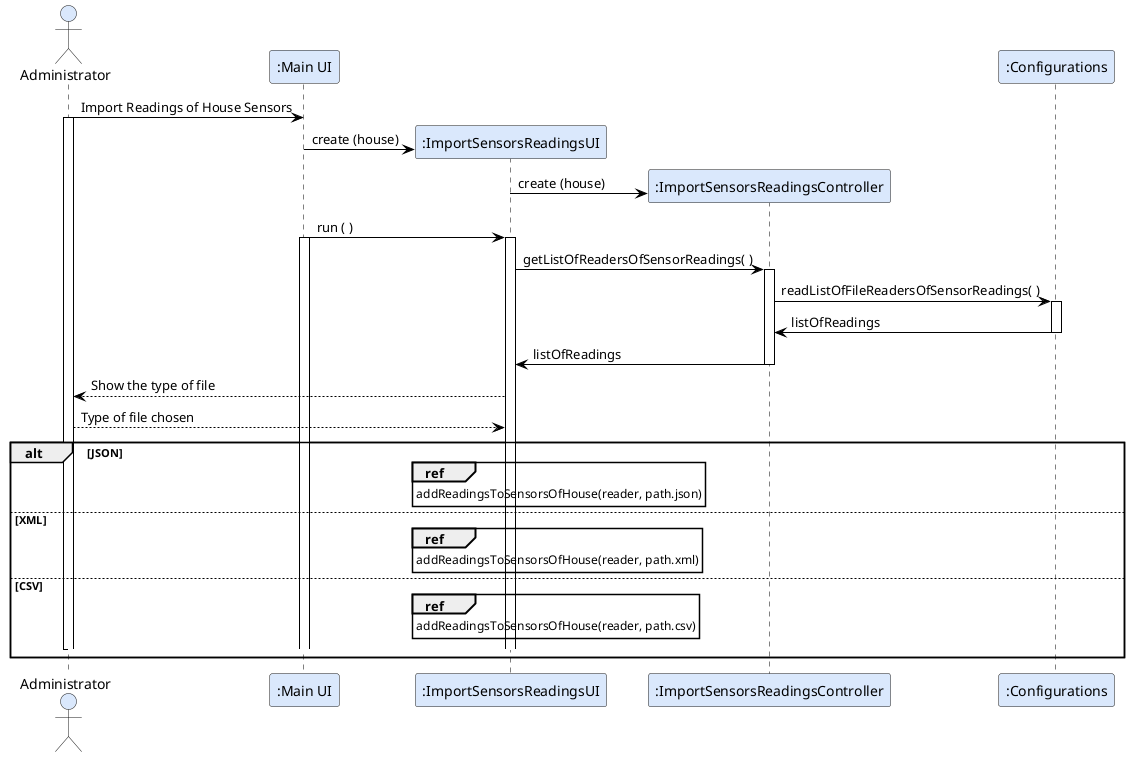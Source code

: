 @startuml

actor "Administrator" as P #DAE8FC
participant ":Main UI" as M #DAE8FC
participant ":ImportSensorsReadingsUI" as U #DAE8FC
participant ":ImportSensorsReadingsController" as C #DAE8FC
participant ":Configurations" as CO #DAE8FC


skinparam actor {
	BorderColor 6C8EBF
}

skinparam participant {
	BorderColor 6C8EBF
}

skinparam shadowing false

skinparam sequence {
	ArrowColor BLACK
	ActorBorderColor DeepSkyBlue
	LifeLineBorderColor BLACK
}

P -> M: Import Readings of House Sensors
activate P
create U
M -> U: create (house)

create C
U -> C: create (house)
M -> U: run ( )
activate M
activate U

U -> C: getListOfReadersOfSensorReadings( )
activate C


C -> CO: readListOfFileReadersOfSensorReadings( )
activate CO
CO -> C: listOfReadings
deactivate CO
C -> U: listOfReadings
deactivate C


U --> P: Show the type of file
P --> U: Type of file chosen

alt JSON

ref over U: addReadingsToSensorsOfHouse(reader, path.json)

else XML

ref over U: addReadingsToSensorsOfHouse(reader, path.xml)

else CSV

ref over U: addReadingsToSensorsOfHouse(reader, path.csv)

P -[#white]> CO:

deactivate U
deactivate M
deactivate P

end




@enduml